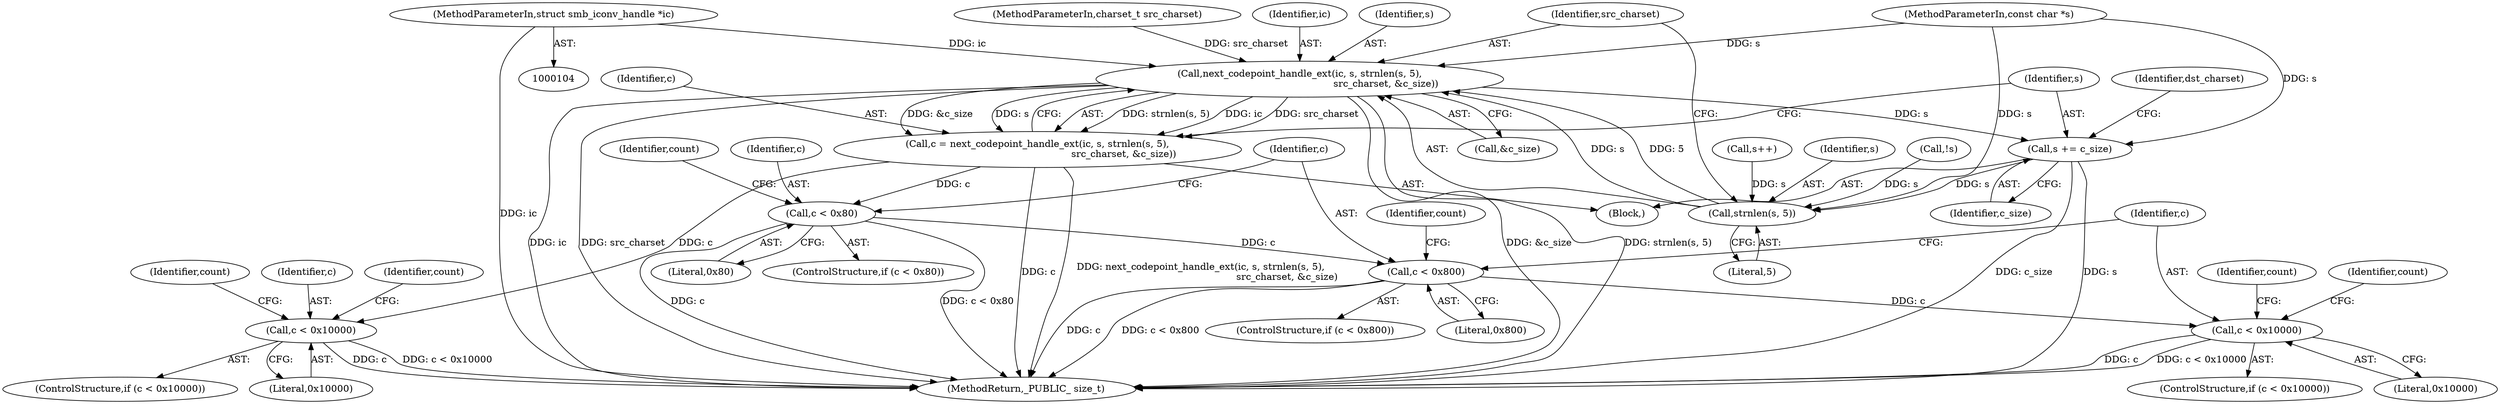 digraph "0_samba_ba5dbda6d0174a59d221c45cca52ecd232820d48_0@pointer" {
"1000105" [label="(MethodParameterIn,struct smb_iconv_handle *ic)"];
"1000169" [label="(Call,next_codepoint_handle_ext(ic, s, strnlen(s, 5),\n                                                         src_charset, &c_size))"];
"1000167" [label="(Call,c = next_codepoint_handle_ext(ic, s, strnlen(s, 5),\n                                                         src_charset, &c_size))"];
"1000187" [label="(Call,c < 0x10000)"];
"1000202" [label="(Call,c < 0x80)"];
"1000211" [label="(Call,c < 0x800)"];
"1000220" [label="(Call,c < 0x10000)"];
"1000178" [label="(Call,s += c_size)"];
"1000172" [label="(Call,strnlen(s, 5))"];
"1000187" [label="(Call,c < 0x10000)"];
"1000105" [label="(MethodParameterIn,struct smb_iconv_handle *ic)"];
"1000219" [label="(ControlStructure,if (c < 0x10000))"];
"1000203" [label="(Identifier,c)"];
"1000192" [label="(Identifier,count)"];
"1000172" [label="(Call,strnlen(s, 5))"];
"1000186" [label="(ControlStructure,if (c < 0x10000))"];
"1000212" [label="(Identifier,c)"];
"1000189" [label="(Literal,0x10000)"];
"1000222" [label="(Literal,0x10000)"];
"1000170" [label="(Identifier,ic)"];
"1000221" [label="(Identifier,c)"];
"1000150" [label="(Call,s++)"];
"1000175" [label="(Identifier,src_charset)"];
"1000164" [label="(Block,)"];
"1000197" [label="(Identifier,count)"];
"1000168" [label="(Identifier,c)"];
"1000204" [label="(Literal,0x80)"];
"1000176" [label="(Call,&c_size)"];
"1000230" [label="(Identifier,count)"];
"1000180" [label="(Identifier,c_size)"];
"1000167" [label="(Call,c = next_codepoint_handle_ext(ic, s, strnlen(s, 5),\n                                                         src_charset, &c_size))"];
"1000178" [label="(Call,s += c_size)"];
"1000174" [label="(Literal,5)"];
"1000220" [label="(Call,c < 0x10000)"];
"1000225" [label="(Identifier,count)"];
"1000188" [label="(Identifier,c)"];
"1000106" [label="(MethodParameterIn,const char *s)"];
"1000169" [label="(Call,next_codepoint_handle_ext(ic, s, strnlen(s, 5),\n                                                         src_charset, &c_size))"];
"1000211" [label="(Call,c < 0x800)"];
"1000171" [label="(Identifier,s)"];
"1000213" [label="(Literal,0x800)"];
"1000173" [label="(Identifier,s)"];
"1000207" [label="(Identifier,count)"];
"1000239" [label="(MethodReturn,_PUBLIC_ size_t)"];
"1000179" [label="(Identifier,s)"];
"1000216" [label="(Identifier,count)"];
"1000107" [label="(MethodParameterIn,charset_t src_charset)"];
"1000202" [label="(Call,c < 0x80)"];
"1000201" [label="(ControlStructure,if (c < 0x80))"];
"1000133" [label="(Call,!s)"];
"1000210" [label="(ControlStructure,if (c < 0x800))"];
"1000182" [label="(Identifier,dst_charset)"];
"1000105" -> "1000104"  [label="AST: "];
"1000105" -> "1000239"  [label="DDG: ic"];
"1000105" -> "1000169"  [label="DDG: ic"];
"1000169" -> "1000167"  [label="AST: "];
"1000169" -> "1000176"  [label="CFG: "];
"1000170" -> "1000169"  [label="AST: "];
"1000171" -> "1000169"  [label="AST: "];
"1000172" -> "1000169"  [label="AST: "];
"1000175" -> "1000169"  [label="AST: "];
"1000176" -> "1000169"  [label="AST: "];
"1000167" -> "1000169"  [label="CFG: "];
"1000169" -> "1000239"  [label="DDG: &c_size"];
"1000169" -> "1000239"  [label="DDG: strnlen(s, 5)"];
"1000169" -> "1000239"  [label="DDG: ic"];
"1000169" -> "1000239"  [label="DDG: src_charset"];
"1000169" -> "1000167"  [label="DDG: strnlen(s, 5)"];
"1000169" -> "1000167"  [label="DDG: ic"];
"1000169" -> "1000167"  [label="DDG: src_charset"];
"1000169" -> "1000167"  [label="DDG: &c_size"];
"1000169" -> "1000167"  [label="DDG: s"];
"1000172" -> "1000169"  [label="DDG: s"];
"1000172" -> "1000169"  [label="DDG: 5"];
"1000106" -> "1000169"  [label="DDG: s"];
"1000107" -> "1000169"  [label="DDG: src_charset"];
"1000169" -> "1000178"  [label="DDG: s"];
"1000167" -> "1000164"  [label="AST: "];
"1000168" -> "1000167"  [label="AST: "];
"1000179" -> "1000167"  [label="CFG: "];
"1000167" -> "1000239"  [label="DDG: c"];
"1000167" -> "1000239"  [label="DDG: next_codepoint_handle_ext(ic, s, strnlen(s, 5),\n                                                         src_charset, &c_size)"];
"1000167" -> "1000187"  [label="DDG: c"];
"1000167" -> "1000202"  [label="DDG: c"];
"1000187" -> "1000186"  [label="AST: "];
"1000187" -> "1000189"  [label="CFG: "];
"1000188" -> "1000187"  [label="AST: "];
"1000189" -> "1000187"  [label="AST: "];
"1000192" -> "1000187"  [label="CFG: "];
"1000197" -> "1000187"  [label="CFG: "];
"1000187" -> "1000239"  [label="DDG: c"];
"1000187" -> "1000239"  [label="DDG: c < 0x10000"];
"1000202" -> "1000201"  [label="AST: "];
"1000202" -> "1000204"  [label="CFG: "];
"1000203" -> "1000202"  [label="AST: "];
"1000204" -> "1000202"  [label="AST: "];
"1000207" -> "1000202"  [label="CFG: "];
"1000212" -> "1000202"  [label="CFG: "];
"1000202" -> "1000239"  [label="DDG: c"];
"1000202" -> "1000239"  [label="DDG: c < 0x80"];
"1000202" -> "1000211"  [label="DDG: c"];
"1000211" -> "1000210"  [label="AST: "];
"1000211" -> "1000213"  [label="CFG: "];
"1000212" -> "1000211"  [label="AST: "];
"1000213" -> "1000211"  [label="AST: "];
"1000216" -> "1000211"  [label="CFG: "];
"1000221" -> "1000211"  [label="CFG: "];
"1000211" -> "1000239"  [label="DDG: c"];
"1000211" -> "1000239"  [label="DDG: c < 0x800"];
"1000211" -> "1000220"  [label="DDG: c"];
"1000220" -> "1000219"  [label="AST: "];
"1000220" -> "1000222"  [label="CFG: "];
"1000221" -> "1000220"  [label="AST: "];
"1000222" -> "1000220"  [label="AST: "];
"1000225" -> "1000220"  [label="CFG: "];
"1000230" -> "1000220"  [label="CFG: "];
"1000220" -> "1000239"  [label="DDG: c"];
"1000220" -> "1000239"  [label="DDG: c < 0x10000"];
"1000178" -> "1000164"  [label="AST: "];
"1000178" -> "1000180"  [label="CFG: "];
"1000179" -> "1000178"  [label="AST: "];
"1000180" -> "1000178"  [label="AST: "];
"1000182" -> "1000178"  [label="CFG: "];
"1000178" -> "1000239"  [label="DDG: s"];
"1000178" -> "1000239"  [label="DDG: c_size"];
"1000178" -> "1000172"  [label="DDG: s"];
"1000106" -> "1000178"  [label="DDG: s"];
"1000172" -> "1000174"  [label="CFG: "];
"1000173" -> "1000172"  [label="AST: "];
"1000174" -> "1000172"  [label="AST: "];
"1000175" -> "1000172"  [label="CFG: "];
"1000150" -> "1000172"  [label="DDG: s"];
"1000133" -> "1000172"  [label="DDG: s"];
"1000106" -> "1000172"  [label="DDG: s"];
}
